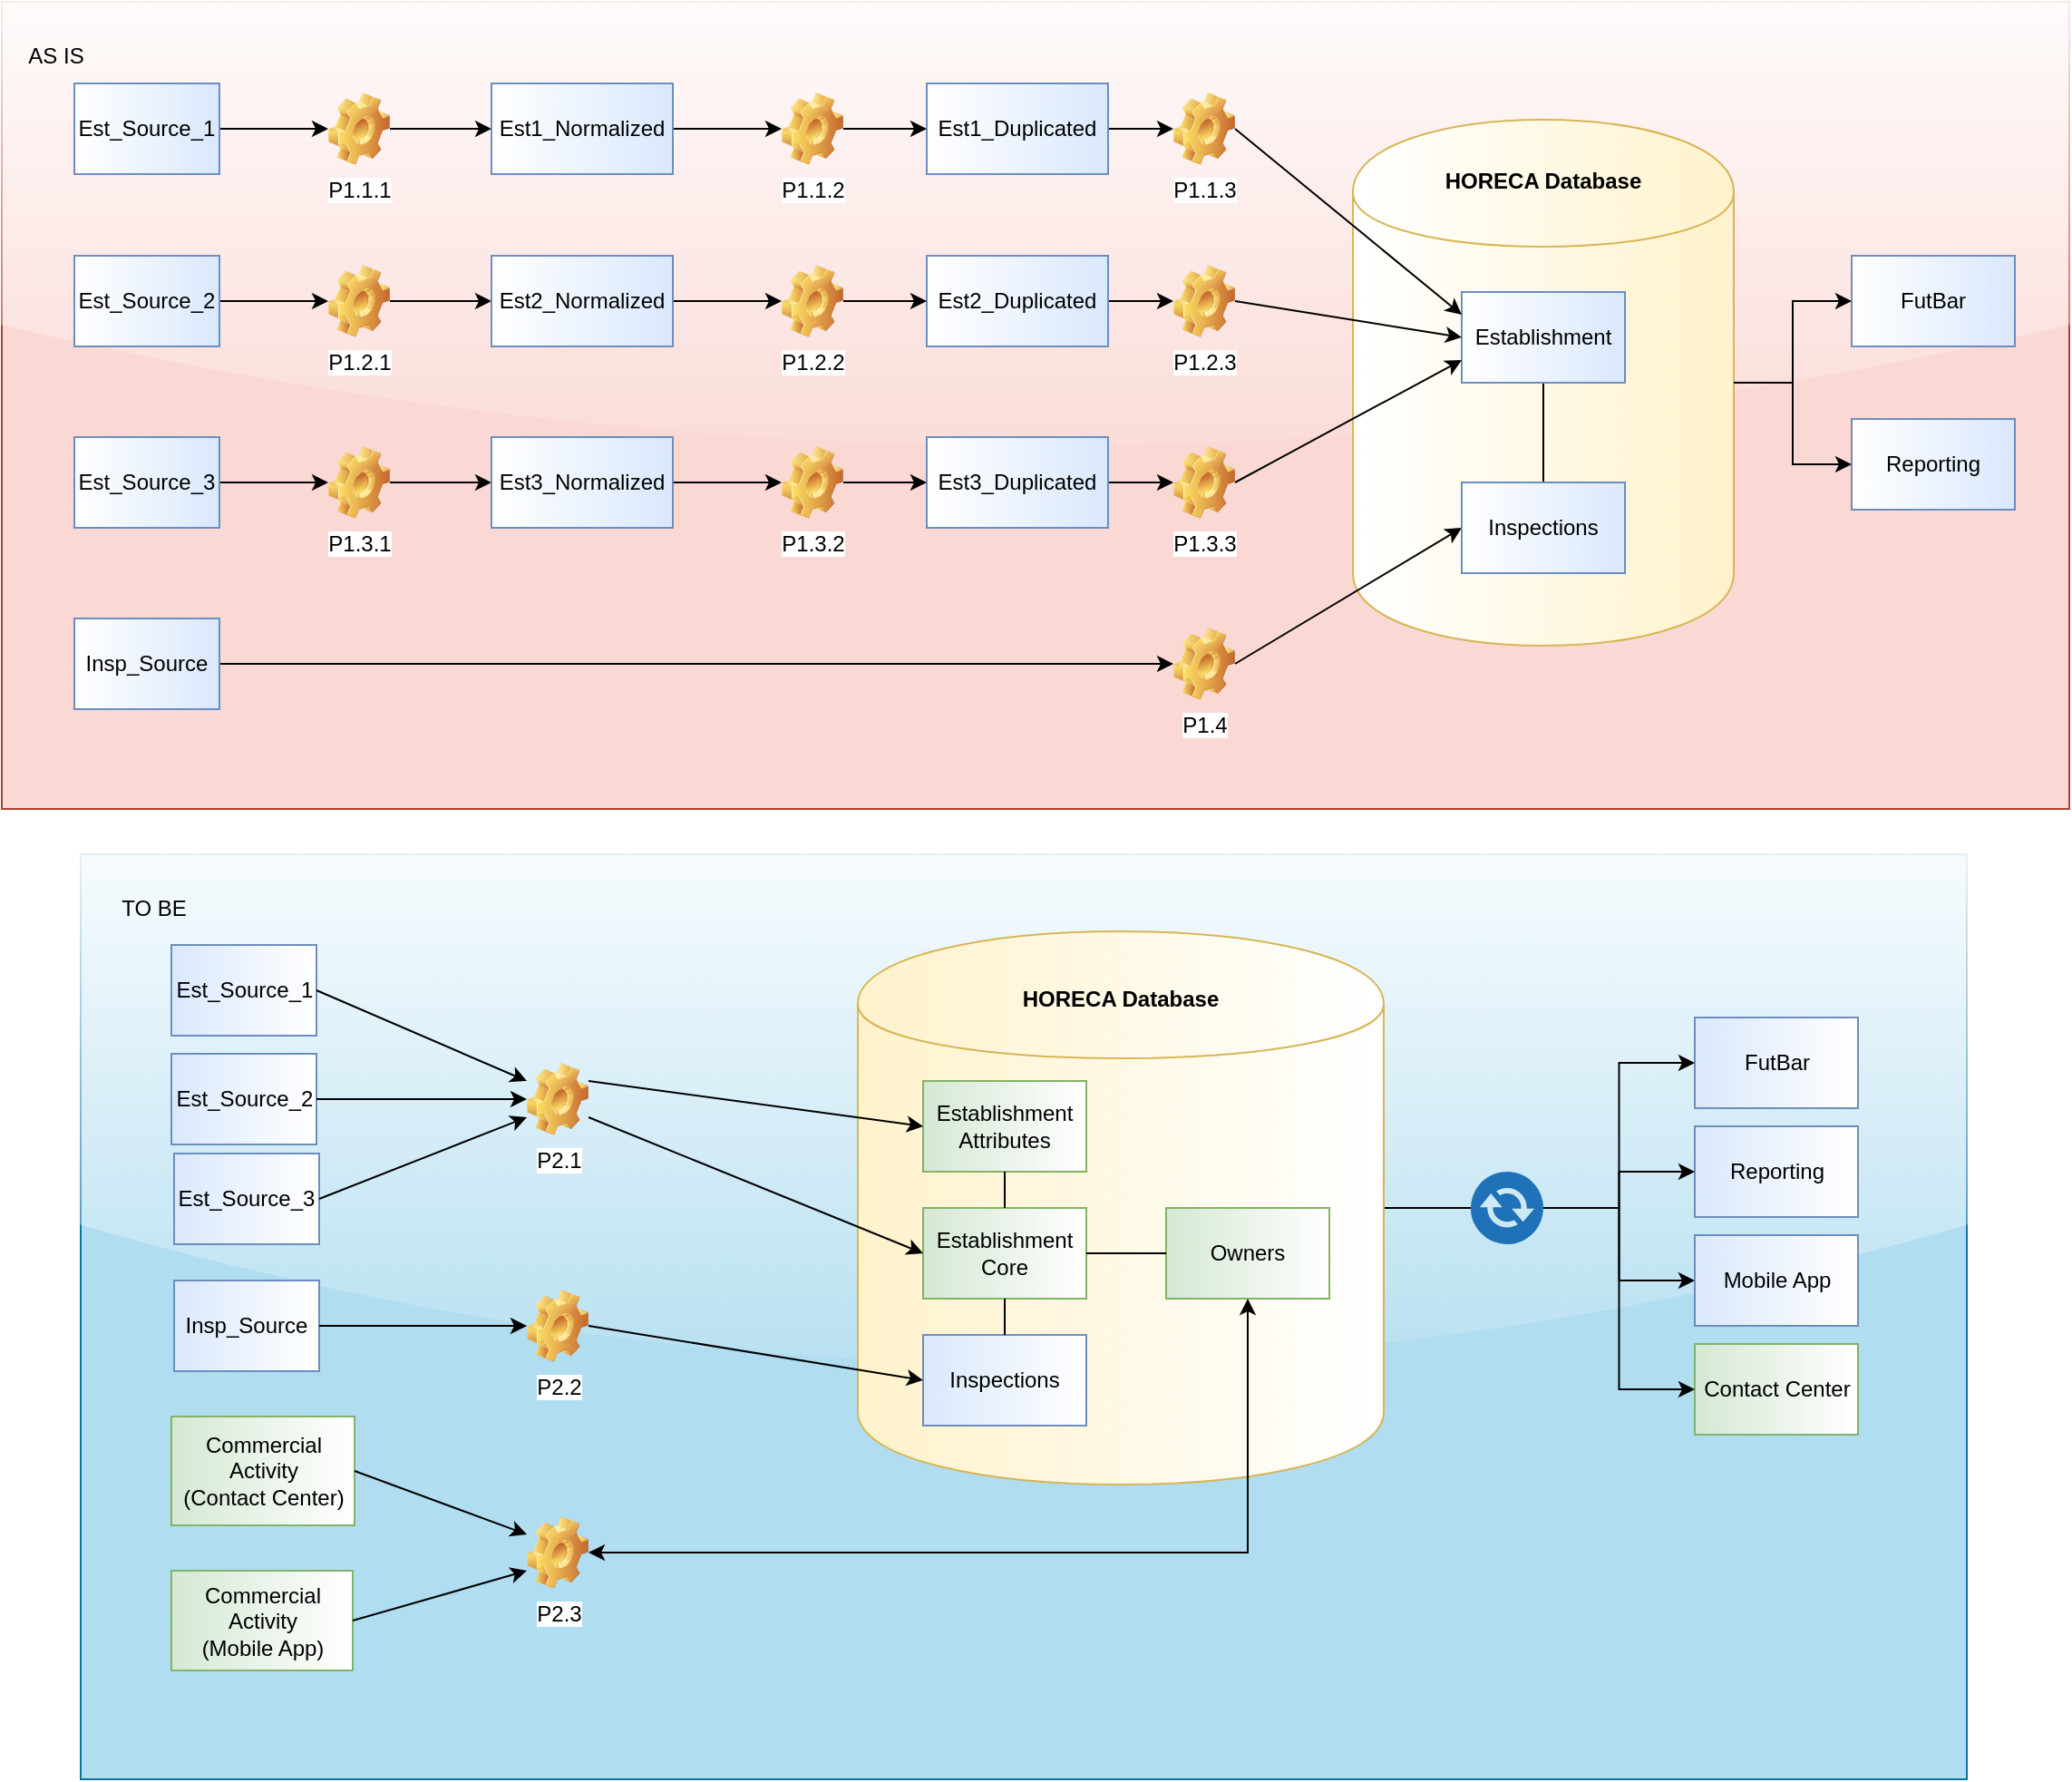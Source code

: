 <mxfile version="10.8.0" type="github"><diagram id="FcbPWO3hTPMSqMUIhL7v" name="Page-1"><mxGraphModel dx="1394" dy="764" grid="1" gridSize="10" guides="1" tooltips="1" connect="1" arrows="1" fold="1" page="1" pageScale="1" pageWidth="2336" pageHeight="1654" math="0" shadow="0"><root><mxCell id="0"/><mxCell id="1" parent="0"/><mxCell id="MAFtI5zOOuRwnrsYpEpx-84" value="" style="rounded=0;whiteSpace=wrap;html=1;glass=1;fillColor=#fad9d5;strokeColor=#ae4132;" vertex="1" parent="1"><mxGeometry x="90" y="90" width="1140" height="445" as="geometry"/></mxCell><mxCell id="MAFtI5zOOuRwnrsYpEpx-63" value="" style="group;gradientColor=#ffffff;gradientDirection=west;" vertex="1" connectable="0" parent="1"><mxGeometry x="835" y="155" width="210" height="290" as="geometry"/></mxCell><mxCell id="MAFtI5zOOuRwnrsYpEpx-7" value="" style="shape=cylinder;whiteSpace=wrap;html=1;boundedLbl=1;backgroundOutline=1;verticalAlign=top;fillColor=#fff2cc;strokeColor=#d6b656;gradientColor=#ffffff;gradientDirection=west;" vertex="1" parent="MAFtI5zOOuRwnrsYpEpx-63"><mxGeometry width="210" height="290" as="geometry"/></mxCell><mxCell id="MAFtI5zOOuRwnrsYpEpx-62" value="HORECA Database" style="text;html=1;strokeColor=none;fillColor=none;align=center;verticalAlign=middle;whiteSpace=wrap;rounded=0;glass=1;fontStyle=1" vertex="1" parent="MAFtI5zOOuRwnrsYpEpx-63"><mxGeometry x="20" y="24" width="170" height="20" as="geometry"/></mxCell><mxCell id="r8OZ295nb-trb5OBy19V-5" style="edgeStyle=orthogonalEdgeStyle;rounded=0;orthogonalLoop=1;jettySize=auto;html=1;exitX=1;exitY=0.5;exitDx=0;exitDy=0;entryX=0;entryY=0.5;entryDx=0;entryDy=0;" parent="1" source="r8OZ295nb-trb5OBy19V-1" target="r8OZ295nb-trb5OBy19V-4" edge="1"><mxGeometry relative="1" as="geometry"/></mxCell><mxCell id="r8OZ295nb-trb5OBy19V-1" value="Est_Source_1" style="rounded=0;whiteSpace=wrap;html=1;fillColor=#dae8fc;strokeColor=#6c8ebf;gradientColor=#ffffff;gradientDirection=west;" parent="1" vertex="1"><mxGeometry x="130" y="135" width="80" height="50" as="geometry"/></mxCell><mxCell id="r8OZ295nb-trb5OBy19V-36" style="edgeStyle=none;rounded=0;orthogonalLoop=1;jettySize=auto;html=1;exitX=1;exitY=0.5;exitDx=0;exitDy=0;entryX=0;entryY=0.5;entryDx=0;entryDy=0;" parent="1" source="r8OZ295nb-trb5OBy19V-2" target="r8OZ295nb-trb5OBy19V-19" edge="1"><mxGeometry relative="1" as="geometry"/></mxCell><mxCell id="r8OZ295nb-trb5OBy19V-2" value="Est_Source_2" style="rounded=0;whiteSpace=wrap;html=1;fillColor=#dae8fc;strokeColor=#6c8ebf;gradientColor=#ffffff;gradientDirection=west;" parent="1" vertex="1"><mxGeometry x="130" y="230" width="80" height="50" as="geometry"/></mxCell><mxCell id="r8OZ295nb-trb5OBy19V-37" style="edgeStyle=none;rounded=0;orthogonalLoop=1;jettySize=auto;html=1;exitX=1;exitY=0.5;exitDx=0;exitDy=0;entryX=0;entryY=0.5;entryDx=0;entryDy=0;" parent="1" source="r8OZ295nb-trb5OBy19V-3" target="r8OZ295nb-trb5OBy19V-28" edge="1"><mxGeometry relative="1" as="geometry"/></mxCell><mxCell id="r8OZ295nb-trb5OBy19V-3" value="Est_Source_3" style="rounded=0;whiteSpace=wrap;html=1;fillColor=#dae8fc;strokeColor=#6c8ebf;gradientColor=#ffffff;gradientDirection=west;" parent="1" vertex="1"><mxGeometry x="130" y="330" width="80" height="50" as="geometry"/></mxCell><mxCell id="r8OZ295nb-trb5OBy19V-9" style="edgeStyle=orthogonalEdgeStyle;rounded=0;orthogonalLoop=1;jettySize=auto;html=1;exitX=1;exitY=0.5;exitDx=0;exitDy=0;entryX=0;entryY=0.5;entryDx=0;entryDy=0;" parent="1" source="r8OZ295nb-trb5OBy19V-4" target="r8OZ295nb-trb5OBy19V-6" edge="1"><mxGeometry relative="1" as="geometry"/></mxCell><mxCell id="r8OZ295nb-trb5OBy19V-4" value="P1.1.1" style="shape=image;html=1;verticalLabelPosition=bottom;labelBackgroundColor=#ffffff;verticalAlign=top;imageAspect=1;aspect=fixed;image=img/clipart/Gear_128x128.png" parent="1" vertex="1"><mxGeometry x="270" y="140" width="34" height="40" as="geometry"/></mxCell><mxCell id="r8OZ295nb-trb5OBy19V-12" style="edgeStyle=orthogonalEdgeStyle;rounded=0;orthogonalLoop=1;jettySize=auto;html=1;exitX=1;exitY=0.5;exitDx=0;exitDy=0;entryX=0;entryY=0.5;entryDx=0;entryDy=0;" parent="1" source="r8OZ295nb-trb5OBy19V-6" target="r8OZ295nb-trb5OBy19V-10" edge="1"><mxGeometry relative="1" as="geometry"/></mxCell><mxCell id="r8OZ295nb-trb5OBy19V-6" value="Est1_Normalized" style="rounded=0;whiteSpace=wrap;html=1;fillColor=#dae8fc;strokeColor=#6c8ebf;gradientColor=#ffffff;gradientDirection=west;" parent="1" vertex="1"><mxGeometry x="360" y="135" width="100" height="50" as="geometry"/></mxCell><mxCell id="r8OZ295nb-trb5OBy19V-15" style="edgeStyle=orthogonalEdgeStyle;rounded=0;orthogonalLoop=1;jettySize=auto;html=1;exitX=1;exitY=0.5;exitDx=0;exitDy=0;" parent="1" source="r8OZ295nb-trb5OBy19V-7" target="r8OZ295nb-trb5OBy19V-14" edge="1"><mxGeometry relative="1" as="geometry"/></mxCell><mxCell id="r8OZ295nb-trb5OBy19V-7" value="Est1_Duplicated" style="rounded=0;whiteSpace=wrap;html=1;fillColor=#dae8fc;strokeColor=#6c8ebf;gradientColor=#ffffff;gradientDirection=west;" parent="1" vertex="1"><mxGeometry x="600" y="135" width="100" height="50" as="geometry"/></mxCell><mxCell id="MAFtI5zOOuRwnrsYpEpx-6" style="edgeStyle=orthogonalEdgeStyle;rounded=0;orthogonalLoop=1;jettySize=auto;html=1;exitX=0.5;exitY=1;exitDx=0;exitDy=0;entryX=0.5;entryY=0;entryDx=0;entryDy=0;endArrow=none;endFill=0;" edge="1" parent="1" source="r8OZ295nb-trb5OBy19V-8" target="MAFtI5zOOuRwnrsYpEpx-3"><mxGeometry relative="1" as="geometry"/></mxCell><mxCell id="r8OZ295nb-trb5OBy19V-8" value="Establishment" style="rounded=0;whiteSpace=wrap;html=1;fillColor=#dae8fc;strokeColor=#6c8ebf;gradientColor=#ffffff;gradientDirection=west;" parent="1" vertex="1"><mxGeometry x="895" y="250" width="90" height="50" as="geometry"/></mxCell><mxCell id="r8OZ295nb-trb5OBy19V-13" style="edgeStyle=orthogonalEdgeStyle;rounded=0;orthogonalLoop=1;jettySize=auto;html=1;exitX=1;exitY=0.5;exitDx=0;exitDy=0;entryX=0;entryY=0.5;entryDx=0;entryDy=0;" parent="1" source="r8OZ295nb-trb5OBy19V-10" target="r8OZ295nb-trb5OBy19V-7" edge="1"><mxGeometry relative="1" as="geometry"/></mxCell><mxCell id="r8OZ295nb-trb5OBy19V-10" value="P1.1.2" style="shape=image;html=1;verticalLabelPosition=bottom;labelBackgroundColor=#ffffff;verticalAlign=top;imageAspect=1;aspect=fixed;image=img/clipart/Gear_128x128.png" parent="1" vertex="1"><mxGeometry x="520" y="140" width="34" height="40" as="geometry"/></mxCell><mxCell id="r8OZ295nb-trb5OBy19V-16" style="rounded=0;orthogonalLoop=1;jettySize=auto;html=1;exitX=1;exitY=0.5;exitDx=0;exitDy=0;entryX=0;entryY=0.25;entryDx=0;entryDy=0;" parent="1" source="r8OZ295nb-trb5OBy19V-14" target="r8OZ295nb-trb5OBy19V-8" edge="1"><mxGeometry relative="1" as="geometry"/></mxCell><mxCell id="r8OZ295nb-trb5OBy19V-14" value="P1.1.3" style="shape=image;html=1;verticalLabelPosition=bottom;labelBackgroundColor=#ffffff;verticalAlign=top;imageAspect=1;aspect=fixed;image=img/clipart/Gear_128x128.png" parent="1" vertex="1"><mxGeometry x="736" y="140" width="34" height="40" as="geometry"/></mxCell><mxCell id="r8OZ295nb-trb5OBy19V-18" style="edgeStyle=orthogonalEdgeStyle;rounded=0;orthogonalLoop=1;jettySize=auto;html=1;exitX=1;exitY=0.5;exitDx=0;exitDy=0;entryX=0;entryY=0.5;entryDx=0;entryDy=0;" parent="1" source="r8OZ295nb-trb5OBy19V-19" target="r8OZ295nb-trb5OBy19V-21" edge="1"><mxGeometry relative="1" as="geometry"/></mxCell><mxCell id="r8OZ295nb-trb5OBy19V-19" value="P1.2.1" style="shape=image;html=1;verticalLabelPosition=bottom;labelBackgroundColor=#ffffff;verticalAlign=top;imageAspect=1;aspect=fixed;image=img/clipart/Gear_128x128.png" parent="1" vertex="1"><mxGeometry x="270" y="235" width="34" height="40" as="geometry"/></mxCell><mxCell id="r8OZ295nb-trb5OBy19V-20" style="edgeStyle=orthogonalEdgeStyle;rounded=0;orthogonalLoop=1;jettySize=auto;html=1;exitX=1;exitY=0.5;exitDx=0;exitDy=0;entryX=0;entryY=0.5;entryDx=0;entryDy=0;" parent="1" source="r8OZ295nb-trb5OBy19V-21" target="r8OZ295nb-trb5OBy19V-25" edge="1"><mxGeometry relative="1" as="geometry"/></mxCell><mxCell id="r8OZ295nb-trb5OBy19V-21" value="Est2_Normalized" style="rounded=0;whiteSpace=wrap;html=1;fillColor=#dae8fc;strokeColor=#6c8ebf;gradientColor=#ffffff;gradientDirection=west;" parent="1" vertex="1"><mxGeometry x="360" y="230" width="100" height="50" as="geometry"/></mxCell><mxCell id="r8OZ295nb-trb5OBy19V-22" style="edgeStyle=orthogonalEdgeStyle;rounded=0;orthogonalLoop=1;jettySize=auto;html=1;exitX=1;exitY=0.5;exitDx=0;exitDy=0;" parent="1" source="r8OZ295nb-trb5OBy19V-23" target="r8OZ295nb-trb5OBy19V-26" edge="1"><mxGeometry relative="1" as="geometry"/></mxCell><mxCell id="r8OZ295nb-trb5OBy19V-23" value="Est2_Duplicated" style="rounded=0;whiteSpace=wrap;html=1;fillColor=#dae8fc;strokeColor=#6c8ebf;gradientColor=#ffffff;gradientDirection=west;" parent="1" vertex="1"><mxGeometry x="600" y="230" width="100" height="50" as="geometry"/></mxCell><mxCell id="r8OZ295nb-trb5OBy19V-24" style="edgeStyle=orthogonalEdgeStyle;rounded=0;orthogonalLoop=1;jettySize=auto;html=1;exitX=1;exitY=0.5;exitDx=0;exitDy=0;entryX=0;entryY=0.5;entryDx=0;entryDy=0;" parent="1" source="r8OZ295nb-trb5OBy19V-25" target="r8OZ295nb-trb5OBy19V-23" edge="1"><mxGeometry relative="1" as="geometry"/></mxCell><mxCell id="r8OZ295nb-trb5OBy19V-25" value="P1.2.2" style="shape=image;html=1;verticalLabelPosition=bottom;labelBackgroundColor=#ffffff;verticalAlign=top;imageAspect=1;aspect=fixed;image=img/clipart/Gear_128x128.png" parent="1" vertex="1"><mxGeometry x="520" y="235" width="34" height="40" as="geometry"/></mxCell><mxCell id="r8OZ295nb-trb5OBy19V-38" style="edgeStyle=none;rounded=0;orthogonalLoop=1;jettySize=auto;html=1;exitX=1;exitY=0.5;exitDx=0;exitDy=0;entryX=0;entryY=0.5;entryDx=0;entryDy=0;" parent="1" source="r8OZ295nb-trb5OBy19V-26" target="r8OZ295nb-trb5OBy19V-8" edge="1"><mxGeometry relative="1" as="geometry"/></mxCell><mxCell id="r8OZ295nb-trb5OBy19V-26" value="P1.2.3" style="shape=image;html=1;verticalLabelPosition=bottom;labelBackgroundColor=#ffffff;verticalAlign=top;imageAspect=1;aspect=fixed;image=img/clipart/Gear_128x128.png" parent="1" vertex="1"><mxGeometry x="736" y="235" width="34" height="40" as="geometry"/></mxCell><mxCell id="r8OZ295nb-trb5OBy19V-27" style="edgeStyle=orthogonalEdgeStyle;rounded=0;orthogonalLoop=1;jettySize=auto;html=1;exitX=1;exitY=0.5;exitDx=0;exitDy=0;entryX=0;entryY=0.5;entryDx=0;entryDy=0;" parent="1" source="r8OZ295nb-trb5OBy19V-28" target="r8OZ295nb-trb5OBy19V-30" edge="1"><mxGeometry relative="1" as="geometry"/></mxCell><mxCell id="r8OZ295nb-trb5OBy19V-28" value="P1.3.1" style="shape=image;html=1;verticalLabelPosition=bottom;labelBackgroundColor=#ffffff;verticalAlign=top;imageAspect=1;aspect=fixed;image=img/clipart/Gear_128x128.png" parent="1" vertex="1"><mxGeometry x="270" y="335" width="34" height="40" as="geometry"/></mxCell><mxCell id="r8OZ295nb-trb5OBy19V-29" style="edgeStyle=orthogonalEdgeStyle;rounded=0;orthogonalLoop=1;jettySize=auto;html=1;exitX=1;exitY=0.5;exitDx=0;exitDy=0;entryX=0;entryY=0.5;entryDx=0;entryDy=0;" parent="1" source="r8OZ295nb-trb5OBy19V-30" target="r8OZ295nb-trb5OBy19V-34" edge="1"><mxGeometry relative="1" as="geometry"/></mxCell><mxCell id="r8OZ295nb-trb5OBy19V-30" value="Est3_Normalized" style="rounded=0;whiteSpace=wrap;html=1;fillColor=#dae8fc;strokeColor=#6c8ebf;gradientColor=#ffffff;gradientDirection=west;" parent="1" vertex="1"><mxGeometry x="360" y="330" width="100" height="50" as="geometry"/></mxCell><mxCell id="r8OZ295nb-trb5OBy19V-31" style="edgeStyle=orthogonalEdgeStyle;rounded=0;orthogonalLoop=1;jettySize=auto;html=1;exitX=1;exitY=0.5;exitDx=0;exitDy=0;" parent="1" source="r8OZ295nb-trb5OBy19V-32" target="r8OZ295nb-trb5OBy19V-35" edge="1"><mxGeometry relative="1" as="geometry"/></mxCell><mxCell id="r8OZ295nb-trb5OBy19V-32" value="Est3_Duplicated" style="rounded=0;whiteSpace=wrap;html=1;fillColor=#dae8fc;strokeColor=#6c8ebf;gradientColor=#ffffff;gradientDirection=west;" parent="1" vertex="1"><mxGeometry x="600" y="330" width="100" height="50" as="geometry"/></mxCell><mxCell id="r8OZ295nb-trb5OBy19V-33" style="edgeStyle=orthogonalEdgeStyle;rounded=0;orthogonalLoop=1;jettySize=auto;html=1;exitX=1;exitY=0.5;exitDx=0;exitDy=0;entryX=0;entryY=0.5;entryDx=0;entryDy=0;" parent="1" source="r8OZ295nb-trb5OBy19V-34" target="r8OZ295nb-trb5OBy19V-32" edge="1"><mxGeometry relative="1" as="geometry"/></mxCell><mxCell id="r8OZ295nb-trb5OBy19V-34" value="P1.3.2" style="shape=image;html=1;verticalLabelPosition=bottom;labelBackgroundColor=#ffffff;verticalAlign=top;imageAspect=1;aspect=fixed;image=img/clipart/Gear_128x128.png" parent="1" vertex="1"><mxGeometry x="520" y="335" width="34" height="40" as="geometry"/></mxCell><mxCell id="r8OZ295nb-trb5OBy19V-39" style="edgeStyle=none;rounded=0;orthogonalLoop=1;jettySize=auto;html=1;exitX=1;exitY=0.5;exitDx=0;exitDy=0;entryX=0;entryY=0.75;entryDx=0;entryDy=0;" parent="1" source="r8OZ295nb-trb5OBy19V-35" target="r8OZ295nb-trb5OBy19V-8" edge="1"><mxGeometry relative="1" as="geometry"><mxPoint x="820" y="250" as="targetPoint"/></mxGeometry></mxCell><mxCell id="r8OZ295nb-trb5OBy19V-35" value="P1.3.3" style="shape=image;html=1;verticalLabelPosition=bottom;labelBackgroundColor=#ffffff;verticalAlign=top;imageAspect=1;aspect=fixed;image=img/clipart/Gear_128x128.png" parent="1" vertex="1"><mxGeometry x="736" y="335" width="34" height="40" as="geometry"/></mxCell><mxCell id="MAFtI5zOOuRwnrsYpEpx-4" style="edgeStyle=orthogonalEdgeStyle;rounded=0;orthogonalLoop=1;jettySize=auto;html=1;exitX=1;exitY=0.5;exitDx=0;exitDy=0;" edge="1" parent="1" source="MAFtI5zOOuRwnrsYpEpx-1" target="MAFtI5zOOuRwnrsYpEpx-2"><mxGeometry relative="1" as="geometry"/></mxCell><mxCell id="MAFtI5zOOuRwnrsYpEpx-1" value="Insp_Source" style="rounded=0;whiteSpace=wrap;html=1;fillColor=#dae8fc;strokeColor=#6c8ebf;gradientColor=#ffffff;gradientDirection=west;" vertex="1" parent="1"><mxGeometry x="130" y="430" width="80" height="50" as="geometry"/></mxCell><mxCell id="MAFtI5zOOuRwnrsYpEpx-5" style="rounded=0;orthogonalLoop=1;jettySize=auto;html=1;exitX=1;exitY=0.5;exitDx=0;exitDy=0;entryX=0;entryY=0.5;entryDx=0;entryDy=0;" edge="1" parent="1" source="MAFtI5zOOuRwnrsYpEpx-2" target="MAFtI5zOOuRwnrsYpEpx-3"><mxGeometry relative="1" as="geometry"/></mxCell><mxCell id="MAFtI5zOOuRwnrsYpEpx-2" value="P1.4" style="shape=image;html=1;verticalLabelPosition=bottom;labelBackgroundColor=#ffffff;verticalAlign=top;imageAspect=1;aspect=fixed;image=img/clipart/Gear_128x128.png" vertex="1" parent="1"><mxGeometry x="736" y="435" width="34" height="40" as="geometry"/></mxCell><mxCell id="MAFtI5zOOuRwnrsYpEpx-3" value="Inspections" style="rounded=0;whiteSpace=wrap;html=1;fillColor=#dae8fc;strokeColor=#6c8ebf;gradientColor=#ffffff;gradientDirection=west;" vertex="1" parent="1"><mxGeometry x="895" y="355" width="90" height="50" as="geometry"/></mxCell><mxCell id="MAFtI5zOOuRwnrsYpEpx-8" value="AS IS" style="text;html=1;strokeColor=none;fillColor=none;align=center;verticalAlign=middle;whiteSpace=wrap;rounded=0;" vertex="1" parent="1"><mxGeometry x="100" y="110" width="40" height="20" as="geometry"/></mxCell><mxCell id="MAFtI5zOOuRwnrsYpEpx-60" value="FutBar" style="rounded=0;whiteSpace=wrap;html=1;fillColor=#dae8fc;strokeColor=#6c8ebf;gradientColor=#ffffff;gradientDirection=west;" vertex="1" parent="1"><mxGeometry x="1110" y="230" width="90" height="50" as="geometry"/></mxCell><mxCell id="MAFtI5zOOuRwnrsYpEpx-66" value="Reporting" style="rounded=0;whiteSpace=wrap;html=1;fillColor=#dae8fc;strokeColor=#6c8ebf;gradientColor=#ffffff;gradientDirection=west;" vertex="1" parent="1"><mxGeometry x="1110" y="320" width="90" height="50" as="geometry"/></mxCell><mxCell id="MAFtI5zOOuRwnrsYpEpx-80" style="edgeStyle=orthogonalEdgeStyle;rounded=0;orthogonalLoop=1;jettySize=auto;html=1;exitX=1;exitY=0.5;exitDx=0;exitDy=0;entryX=0;entryY=0.5;entryDx=0;entryDy=0;startArrow=none;startFill=0;endArrow=classic;endFill=1;" edge="1" parent="1" source="MAFtI5zOOuRwnrsYpEpx-7" target="MAFtI5zOOuRwnrsYpEpx-60"><mxGeometry relative="1" as="geometry"/></mxCell><mxCell id="MAFtI5zOOuRwnrsYpEpx-81" style="edgeStyle=orthogonalEdgeStyle;rounded=0;orthogonalLoop=1;jettySize=auto;html=1;exitX=1;exitY=0.5;exitDx=0;exitDy=0;entryX=0;entryY=0.5;entryDx=0;entryDy=0;startArrow=none;startFill=0;endArrow=classic;endFill=1;" edge="1" parent="1" source="MAFtI5zOOuRwnrsYpEpx-7" target="MAFtI5zOOuRwnrsYpEpx-66"><mxGeometry relative="1" as="geometry"/></mxCell><mxCell id="MAFtI5zOOuRwnrsYpEpx-85" value="" style="group" vertex="1" connectable="0" parent="1"><mxGeometry x="133.5" y="560" width="1040" height="510" as="geometry"/></mxCell><mxCell id="MAFtI5zOOuRwnrsYpEpx-83" value="" style="rounded=0;whiteSpace=wrap;html=1;glass=1;fillColor=#b1ddf0;strokeColor=#10739e;" vertex="1" parent="MAFtI5zOOuRwnrsYpEpx-85"><mxGeometry width="1040" height="510" as="geometry"/></mxCell><mxCell id="MAFtI5zOOuRwnrsYpEpx-91" style="edgeStyle=orthogonalEdgeStyle;rounded=0;orthogonalLoop=1;jettySize=auto;html=1;exitX=1;exitY=0.5;exitDx=0;exitDy=0;startArrow=none;startFill=0;endArrow=none;endFill=0;fontColor=#000000;" edge="1" parent="MAFtI5zOOuRwnrsYpEpx-85" source="MAFtI5zOOuRwnrsYpEpx-36" target="MAFtI5zOOuRwnrsYpEpx-89"><mxGeometry relative="1" as="geometry"/></mxCell><mxCell id="MAFtI5zOOuRwnrsYpEpx-36" value="" style="shape=cylinder;whiteSpace=wrap;html=1;boundedLbl=1;backgroundOutline=1;fillColor=#fff2cc;strokeColor=#d6b656;gradientColor=#ffffff;gradientDirection=east;" vertex="1" parent="MAFtI5zOOuRwnrsYpEpx-85"><mxGeometry x="428.5" y="42.5" width="290" height="305" as="geometry"/></mxCell><mxCell id="MAFtI5zOOuRwnrsYpEpx-9" value="TO BE" style="text;html=1;strokeColor=none;fillColor=none;align=center;verticalAlign=middle;whiteSpace=wrap;rounded=0;" vertex="1" parent="MAFtI5zOOuRwnrsYpEpx-85"><mxGeometry x="20" y="20" width="40" height="20" as="geometry"/></mxCell><mxCell id="MAFtI5zOOuRwnrsYpEpx-10" value="Est_Source_1" style="rounded=0;whiteSpace=wrap;html=1;fillColor=#dae8fc;strokeColor=#6c8ebf;gradientColor=#ffffff;gradientDirection=east;" vertex="1" parent="MAFtI5zOOuRwnrsYpEpx-85"><mxGeometry x="50" y="50" width="80" height="50" as="geometry"/></mxCell><mxCell id="MAFtI5zOOuRwnrsYpEpx-11" value="Est_Source_2" style="rounded=0;whiteSpace=wrap;html=1;fillColor=#dae8fc;strokeColor=#6c8ebf;gradientColor=#ffffff;gradientDirection=east;" vertex="1" parent="MAFtI5zOOuRwnrsYpEpx-85"><mxGeometry x="50" y="110" width="80" height="50" as="geometry"/></mxCell><mxCell id="MAFtI5zOOuRwnrsYpEpx-12" value="Est_Source_3" style="rounded=0;whiteSpace=wrap;html=1;fillColor=#dae8fc;strokeColor=#6c8ebf;gradientColor=#ffffff;gradientDirection=east;" vertex="1" parent="MAFtI5zOOuRwnrsYpEpx-85"><mxGeometry x="51.5" y="165" width="80" height="50" as="geometry"/></mxCell><mxCell id="MAFtI5zOOuRwnrsYpEpx-15" value="P2.1" style="shape=image;html=1;verticalLabelPosition=bottom;labelBackgroundColor=#ffffff;verticalAlign=top;imageAspect=1;aspect=fixed;image=img/clipart/Gear_128x128.png;perimeterSpacing=0;imageBorder=none;imageBackground=none;" vertex="1" parent="MAFtI5zOOuRwnrsYpEpx-85"><mxGeometry x="246" y="115" width="34" height="40" as="geometry"/></mxCell><mxCell id="MAFtI5zOOuRwnrsYpEpx-17" style="rounded=0;orthogonalLoop=1;jettySize=auto;html=1;exitX=1;exitY=0.5;exitDx=0;exitDy=0;entryX=0;entryY=0.25;entryDx=0;entryDy=0;endArrow=classic;endFill=1;" edge="1" parent="MAFtI5zOOuRwnrsYpEpx-85" source="MAFtI5zOOuRwnrsYpEpx-10" target="MAFtI5zOOuRwnrsYpEpx-15"><mxGeometry relative="1" as="geometry"><mxPoint x="190" y="75" as="targetPoint"/></mxGeometry></mxCell><mxCell id="MAFtI5zOOuRwnrsYpEpx-18" style="edgeStyle=orthogonalEdgeStyle;rounded=0;orthogonalLoop=1;jettySize=auto;html=1;exitX=1;exitY=0.5;exitDx=0;exitDy=0;entryX=0;entryY=0.5;entryDx=0;entryDy=0;endArrow=classic;endFill=1;" edge="1" parent="MAFtI5zOOuRwnrsYpEpx-85" source="MAFtI5zOOuRwnrsYpEpx-11" target="MAFtI5zOOuRwnrsYpEpx-15"><mxGeometry relative="1" as="geometry"/></mxCell><mxCell id="MAFtI5zOOuRwnrsYpEpx-19" style="rounded=0;orthogonalLoop=1;jettySize=auto;html=1;exitX=1;exitY=0.5;exitDx=0;exitDy=0;entryX=0;entryY=0.75;entryDx=0;entryDy=0;endArrow=classic;endFill=1;" edge="1" parent="MAFtI5zOOuRwnrsYpEpx-85" source="MAFtI5zOOuRwnrsYpEpx-12" target="MAFtI5zOOuRwnrsYpEpx-15"><mxGeometry relative="1" as="geometry"><mxPoint x="190" y="270" as="targetPoint"/></mxGeometry></mxCell><mxCell id="MAFtI5zOOuRwnrsYpEpx-22" value="Establishment&lt;br&gt;Attributes&lt;br&gt;" style="rounded=0;whiteSpace=wrap;html=1;fillColor=#d5e8d4;strokeColor=#82b366;gradientColor=#ffffff;gradientDirection=east;" vertex="1" parent="MAFtI5zOOuRwnrsYpEpx-85"><mxGeometry x="464.5" y="125" width="90" height="50" as="geometry"/></mxCell><mxCell id="MAFtI5zOOuRwnrsYpEpx-27" style="edgeStyle=none;rounded=0;orthogonalLoop=1;jettySize=auto;html=1;exitX=1;exitY=0.25;exitDx=0;exitDy=0;entryX=0;entryY=0.5;entryDx=0;entryDy=0;endArrow=classic;endFill=1;" edge="1" parent="MAFtI5zOOuRwnrsYpEpx-85" source="MAFtI5zOOuRwnrsYpEpx-15" target="MAFtI5zOOuRwnrsYpEpx-22"><mxGeometry relative="1" as="geometry"/></mxCell><mxCell id="MAFtI5zOOuRwnrsYpEpx-39" value="Establishment&lt;br&gt;Core&lt;br&gt;" style="rounded=0;whiteSpace=wrap;html=1;fillColor=#d5e8d4;strokeColor=#82b366;gradientColor=#ffffff;gradientDirection=east;" vertex="1" parent="MAFtI5zOOuRwnrsYpEpx-85"><mxGeometry x="464.5" y="195" width="90" height="50" as="geometry"/></mxCell><mxCell id="MAFtI5zOOuRwnrsYpEpx-43" style="edgeStyle=none;rounded=0;orthogonalLoop=1;jettySize=auto;html=1;entryX=0;entryY=0.5;entryDx=0;entryDy=0;endArrow=classic;endFill=1;exitX=1;exitY=0.75;exitDx=0;exitDy=0;" edge="1" parent="MAFtI5zOOuRwnrsYpEpx-85" source="MAFtI5zOOuRwnrsYpEpx-15" target="MAFtI5zOOuRwnrsYpEpx-39"><mxGeometry relative="1" as="geometry"><mxPoint x="270" y="210" as="sourcePoint"/></mxGeometry></mxCell><mxCell id="MAFtI5zOOuRwnrsYpEpx-55" style="edgeStyle=none;rounded=0;orthogonalLoop=1;jettySize=auto;html=1;exitX=0.5;exitY=1;exitDx=0;exitDy=0;entryX=0.5;entryY=0;entryDx=0;entryDy=0;endArrow=none;endFill=0;" edge="1" parent="MAFtI5zOOuRwnrsYpEpx-85" source="MAFtI5zOOuRwnrsYpEpx-22" target="MAFtI5zOOuRwnrsYpEpx-39"><mxGeometry relative="1" as="geometry"/></mxCell><mxCell id="MAFtI5zOOuRwnrsYpEpx-45" value="Insp_Source" style="rounded=0;whiteSpace=wrap;html=1;fillColor=#dae8fc;strokeColor=#6c8ebf;gradientColor=#ffffff;gradientDirection=east;" vertex="1" parent="MAFtI5zOOuRwnrsYpEpx-85"><mxGeometry x="51.5" y="235" width="80" height="50" as="geometry"/></mxCell><mxCell id="MAFtI5zOOuRwnrsYpEpx-46" value="P2.2" style="shape=image;html=1;verticalLabelPosition=bottom;labelBackgroundColor=#ffffff;verticalAlign=top;imageAspect=1;aspect=fixed;image=img/clipart/Gear_128x128.png" vertex="1" parent="MAFtI5zOOuRwnrsYpEpx-85"><mxGeometry x="246" y="240" width="34" height="40" as="geometry"/></mxCell><mxCell id="MAFtI5zOOuRwnrsYpEpx-44" style="edgeStyle=orthogonalEdgeStyle;rounded=0;orthogonalLoop=1;jettySize=auto;html=1;exitX=1;exitY=0.5;exitDx=0;exitDy=0;" edge="1" parent="MAFtI5zOOuRwnrsYpEpx-85" source="MAFtI5zOOuRwnrsYpEpx-45" target="MAFtI5zOOuRwnrsYpEpx-46"><mxGeometry relative="1" as="geometry"/></mxCell><mxCell id="MAFtI5zOOuRwnrsYpEpx-47" value="Inspections" style="rounded=0;whiteSpace=wrap;html=1;fillColor=#dae8fc;strokeColor=#6c8ebf;gradientColor=#ffffff;gradientDirection=east;" vertex="1" parent="MAFtI5zOOuRwnrsYpEpx-85"><mxGeometry x="464.5" y="265" width="90" height="50" as="geometry"/></mxCell><mxCell id="MAFtI5zOOuRwnrsYpEpx-56" style="edgeStyle=none;rounded=0;orthogonalLoop=1;jettySize=auto;html=1;exitX=0.5;exitY=1;exitDx=0;exitDy=0;entryX=0.5;entryY=0;entryDx=0;entryDy=0;endArrow=none;endFill=0;" edge="1" parent="MAFtI5zOOuRwnrsYpEpx-85" source="MAFtI5zOOuRwnrsYpEpx-39" target="MAFtI5zOOuRwnrsYpEpx-47"><mxGeometry relative="1" as="geometry"/></mxCell><mxCell id="MAFtI5zOOuRwnrsYpEpx-48" style="edgeStyle=none;rounded=0;orthogonalLoop=1;jettySize=auto;html=1;exitX=1;exitY=0.5;exitDx=0;exitDy=0;entryX=0;entryY=0.5;entryDx=0;entryDy=0;endArrow=classic;endFill=1;" edge="1" parent="MAFtI5zOOuRwnrsYpEpx-85" source="MAFtI5zOOuRwnrsYpEpx-46" target="MAFtI5zOOuRwnrsYpEpx-47"><mxGeometry relative="1" as="geometry"/></mxCell><mxCell id="MAFtI5zOOuRwnrsYpEpx-49" value="Commercial Activity&lt;br&gt;(Contact Center)&lt;br&gt;" style="rounded=0;whiteSpace=wrap;html=1;fillColor=#d5e8d4;strokeColor=#82b366;gradientColor=#ffffff;gradientDirection=east;" vertex="1" parent="MAFtI5zOOuRwnrsYpEpx-85"><mxGeometry x="50" y="310" width="101" height="60" as="geometry"/></mxCell><mxCell id="MAFtI5zOOuRwnrsYpEpx-50" value="Commercial Activity&lt;br&gt;(Mobile App)&lt;br&gt;" style="rounded=0;whiteSpace=wrap;html=1;fillColor=#d5e8d4;strokeColor=#82b366;gradientColor=#ffffff;gradientDirection=east;" vertex="1" parent="MAFtI5zOOuRwnrsYpEpx-85"><mxGeometry x="50" y="395" width="100" height="55" as="geometry"/></mxCell><mxCell id="MAFtI5zOOuRwnrsYpEpx-51" value="P2.3" style="shape=image;html=1;verticalLabelPosition=bottom;labelBackgroundColor=#ffffff;verticalAlign=top;imageAspect=1;aspect=fixed;image=img/clipart/Gear_128x128.png" vertex="1" parent="MAFtI5zOOuRwnrsYpEpx-85"><mxGeometry x="246" y="365" width="34" height="40" as="geometry"/></mxCell><mxCell id="MAFtI5zOOuRwnrsYpEpx-52" style="edgeStyle=none;rounded=0;orthogonalLoop=1;jettySize=auto;html=1;exitX=1;exitY=0.5;exitDx=0;exitDy=0;entryX=0;entryY=0.25;entryDx=0;entryDy=0;endArrow=classic;endFill=1;startArrow=none;startFill=0;" edge="1" parent="MAFtI5zOOuRwnrsYpEpx-85" source="MAFtI5zOOuRwnrsYpEpx-49" target="MAFtI5zOOuRwnrsYpEpx-51"><mxGeometry relative="1" as="geometry"/></mxCell><mxCell id="MAFtI5zOOuRwnrsYpEpx-53" style="edgeStyle=none;rounded=0;orthogonalLoop=1;jettySize=auto;html=1;exitX=1;exitY=0.5;exitDx=0;exitDy=0;entryX=0;entryY=0.75;entryDx=0;entryDy=0;endArrow=classic;endFill=1;startArrow=none;startFill=0;" edge="1" parent="MAFtI5zOOuRwnrsYpEpx-85" source="MAFtI5zOOuRwnrsYpEpx-50" target="MAFtI5zOOuRwnrsYpEpx-51"><mxGeometry relative="1" as="geometry"/></mxCell><mxCell id="MAFtI5zOOuRwnrsYpEpx-54" value="Owners" style="rounded=0;whiteSpace=wrap;html=1;fillColor=#d5e8d4;strokeColor=#82b366;gradientColor=#ffffff;gradientDirection=east;" vertex="1" parent="MAFtI5zOOuRwnrsYpEpx-85"><mxGeometry x="598.5" y="195" width="90" height="50" as="geometry"/></mxCell><mxCell id="MAFtI5zOOuRwnrsYpEpx-57" style="edgeStyle=none;rounded=0;orthogonalLoop=1;jettySize=auto;html=1;exitX=1;exitY=0.5;exitDx=0;exitDy=0;entryX=0;entryY=0.5;entryDx=0;entryDy=0;endArrow=none;endFill=0;" edge="1" parent="MAFtI5zOOuRwnrsYpEpx-85" source="MAFtI5zOOuRwnrsYpEpx-39" target="MAFtI5zOOuRwnrsYpEpx-54"><mxGeometry relative="1" as="geometry"/></mxCell><mxCell id="MAFtI5zOOuRwnrsYpEpx-58" style="edgeStyle=orthogonalEdgeStyle;rounded=0;orthogonalLoop=1;jettySize=auto;html=1;exitX=1;exitY=0.5;exitDx=0;exitDy=0;entryX=0.5;entryY=1;entryDx=0;entryDy=0;endArrow=classic;endFill=1;startArrow=classic;startFill=1;" edge="1" parent="MAFtI5zOOuRwnrsYpEpx-85" source="MAFtI5zOOuRwnrsYpEpx-51" target="MAFtI5zOOuRwnrsYpEpx-54"><mxGeometry relative="1" as="geometry"><mxPoint x="785.5" y="220" as="sourcePoint"/></mxGeometry></mxCell><mxCell id="MAFtI5zOOuRwnrsYpEpx-69" value="FutBar" style="rounded=0;whiteSpace=wrap;html=1;fillColor=#dae8fc;strokeColor=#6c8ebf;gradientColor=#ffffff;gradientDirection=east;" vertex="1" parent="MAFtI5zOOuRwnrsYpEpx-85"><mxGeometry x="890" y="90" width="90" height="50" as="geometry"/></mxCell><mxCell id="MAFtI5zOOuRwnrsYpEpx-72" value="Reporting" style="rounded=0;whiteSpace=wrap;html=1;fillColor=#dae8fc;strokeColor=#6c8ebf;gradientColor=#ffffff;gradientDirection=east;" vertex="1" parent="MAFtI5zOOuRwnrsYpEpx-85"><mxGeometry x="890" y="150" width="90" height="50" as="geometry"/></mxCell><mxCell id="MAFtI5zOOuRwnrsYpEpx-76" value="Mobile App" style="rounded=0;whiteSpace=wrap;html=1;fillColor=#dae8fc;strokeColor=#6c8ebf;gradientColor=#ffffff;gradientDirection=east;" vertex="1" parent="MAFtI5zOOuRwnrsYpEpx-85"><mxGeometry x="890" y="210" width="90" height="50" as="geometry"/></mxCell><mxCell id="MAFtI5zOOuRwnrsYpEpx-78" value="Contact Center" style="rounded=0;whiteSpace=wrap;html=1;fillColor=#d5e8d4;strokeColor=#82b366;gradientColor=#ffffff;gradientDirection=east;" vertex="1" parent="MAFtI5zOOuRwnrsYpEpx-85"><mxGeometry x="890" y="270" width="90" height="50" as="geometry"/></mxCell><mxCell id="MAFtI5zOOuRwnrsYpEpx-82" value="HORECA Database" style="text;html=1;strokeColor=none;fillColor=none;align=center;verticalAlign=middle;whiteSpace=wrap;rounded=0;glass=1;fontStyle=1;fontColor=#000000;" vertex="1" parent="MAFtI5zOOuRwnrsYpEpx-85"><mxGeometry x="488.5" y="70" width="170" height="20" as="geometry"/></mxCell><mxCell id="MAFtI5zOOuRwnrsYpEpx-92" style="edgeStyle=orthogonalEdgeStyle;rounded=0;orthogonalLoop=1;jettySize=auto;html=1;entryX=0;entryY=0.5;entryDx=0;entryDy=0;startArrow=none;startFill=0;endArrow=classic;endFill=1;fontColor=#000000;" edge="1" parent="MAFtI5zOOuRwnrsYpEpx-85" source="MAFtI5zOOuRwnrsYpEpx-89" target="MAFtI5zOOuRwnrsYpEpx-69"><mxGeometry relative="1" as="geometry"/></mxCell><mxCell id="MAFtI5zOOuRwnrsYpEpx-93" style="edgeStyle=orthogonalEdgeStyle;rounded=0;orthogonalLoop=1;jettySize=auto;html=1;entryX=0;entryY=0.5;entryDx=0;entryDy=0;startArrow=none;startFill=0;endArrow=classic;endFill=1;fontColor=#000000;" edge="1" parent="MAFtI5zOOuRwnrsYpEpx-85" source="MAFtI5zOOuRwnrsYpEpx-89" target="MAFtI5zOOuRwnrsYpEpx-72"><mxGeometry relative="1" as="geometry"/></mxCell><mxCell id="MAFtI5zOOuRwnrsYpEpx-94" style="edgeStyle=orthogonalEdgeStyle;rounded=0;orthogonalLoop=1;jettySize=auto;html=1;entryX=0;entryY=0.5;entryDx=0;entryDy=0;startArrow=none;startFill=0;endArrow=classic;endFill=1;fontColor=#000000;" edge="1" parent="MAFtI5zOOuRwnrsYpEpx-85" source="MAFtI5zOOuRwnrsYpEpx-89" target="MAFtI5zOOuRwnrsYpEpx-76"><mxGeometry relative="1" as="geometry"/></mxCell><mxCell id="MAFtI5zOOuRwnrsYpEpx-95" style="edgeStyle=orthogonalEdgeStyle;rounded=0;orthogonalLoop=1;jettySize=auto;html=1;entryX=0;entryY=0.5;entryDx=0;entryDy=0;startArrow=none;startFill=0;endArrow=classic;endFill=1;fontColor=#000000;" edge="1" parent="MAFtI5zOOuRwnrsYpEpx-85" source="MAFtI5zOOuRwnrsYpEpx-89" target="MAFtI5zOOuRwnrsYpEpx-78"><mxGeometry relative="1" as="geometry"/></mxCell><mxCell id="MAFtI5zOOuRwnrsYpEpx-89" value="" style="pointerEvents=1;shadow=0;dashed=0;html=1;strokeColor=none;fillColor=#505050;labelPosition=center;verticalLabelPosition=bottom;verticalAlign=top;outlineConnect=0;align=center;shape=mxgraph.office.communications.exchange_active_sync;fillColor=#2072B8;rounded=0;glass=1;fontColor=#000000;" vertex="1" parent="MAFtI5zOOuRwnrsYpEpx-85"><mxGeometry x="766.5" y="175" width="40" height="40" as="geometry"/></mxCell></root></mxGraphModel></diagram></mxfile>